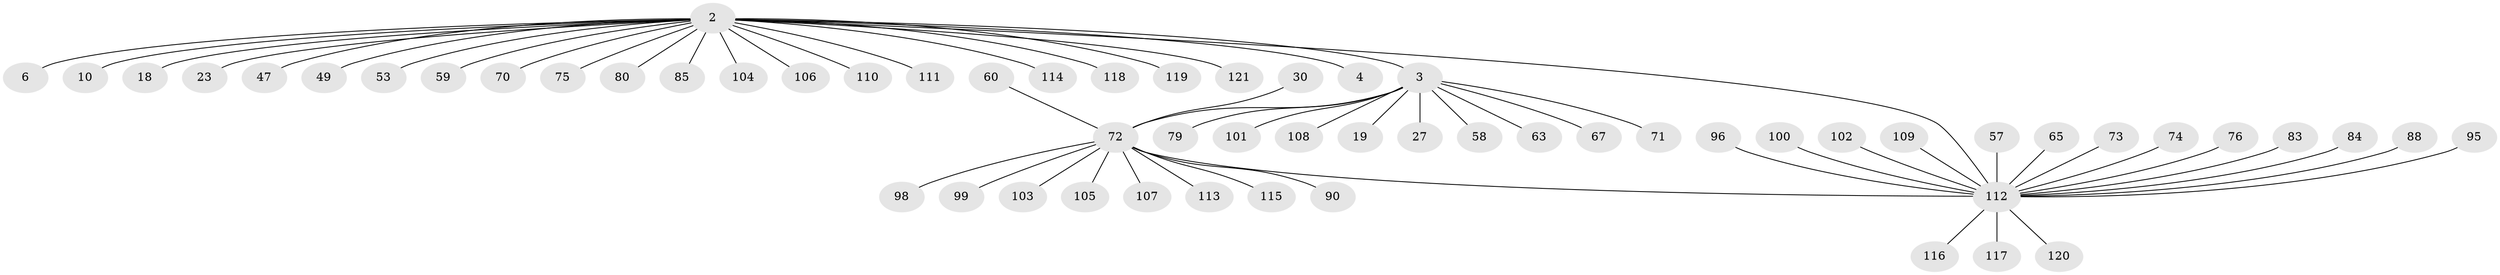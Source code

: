 // original degree distribution, {3: 0.08264462809917356, 27: 0.008264462809917356, 12: 0.008264462809917356, 1: 0.6115702479338843, 10: 0.008264462809917356, 8: 0.008264462809917356, 2: 0.2066115702479339, 7: 0.01652892561983471, 5: 0.024793388429752067, 6: 0.008264462809917356, 4: 0.01652892561983471}
// Generated by graph-tools (version 1.1) at 2025/48/03/09/25 04:48:47]
// undirected, 60 vertices, 60 edges
graph export_dot {
graph [start="1"]
  node [color=gray90,style=filled];
  2;
  3 [super="+1"];
  4;
  6;
  10;
  18;
  19;
  23;
  27 [super="+16"];
  30;
  47;
  49;
  53;
  57;
  58 [super="+33"];
  59;
  60;
  63;
  65;
  67;
  70;
  71;
  72 [super="+22+5"];
  73;
  74;
  75;
  76;
  79 [super="+12"];
  80;
  83;
  84;
  85 [super="+38+61"];
  88 [super="+69"];
  90;
  95;
  96;
  98 [super="+66"];
  99 [super="+40+46+68+94"];
  100 [super="+64"];
  101;
  102;
  103;
  104 [super="+62+82+93+92+97"];
  105;
  106 [super="+17"];
  107 [super="+89"];
  108 [super="+35+91"];
  109 [super="+78"];
  110;
  111;
  112 [super="+42+37+86+21+29+39+55+56"];
  113 [super="+28+50+54"];
  114;
  115 [super="+45"];
  116 [super="+36"];
  117;
  118;
  119;
  120;
  121 [super="+31"];
  2 -- 3 [weight=2];
  2 -- 4;
  2 -- 6;
  2 -- 10;
  2 -- 18;
  2 -- 23;
  2 -- 47;
  2 -- 49;
  2 -- 53;
  2 -- 59;
  2 -- 70;
  2 -- 75;
  2 -- 80;
  2 -- 110;
  2 -- 111;
  2 -- 114;
  2 -- 118;
  2 -- 119;
  2 -- 104;
  2 -- 106;
  2 -- 121;
  2 -- 112 [weight=2];
  2 -- 85 [weight=2];
  3 -- 19;
  3 -- 63;
  3 -- 67;
  3 -- 71;
  3 -- 101;
  3 -- 72 [weight=2];
  3 -- 108;
  3 -- 79;
  3 -- 27;
  3 -- 58;
  30 -- 72;
  57 -- 112;
  60 -- 72;
  65 -- 112;
  72 -- 105;
  72 -- 90;
  72 -- 103;
  72 -- 99;
  72 -- 113;
  72 -- 112 [weight=2];
  72 -- 115;
  72 -- 98;
  72 -- 107;
  73 -- 112;
  74 -- 112;
  76 -- 112;
  83 -- 112;
  84 -- 112;
  88 -- 112;
  95 -- 112;
  96 -- 112;
  100 -- 112;
  102 -- 112;
  109 -- 112;
  112 -- 116;
  112 -- 120;
  112 -- 117;
}
